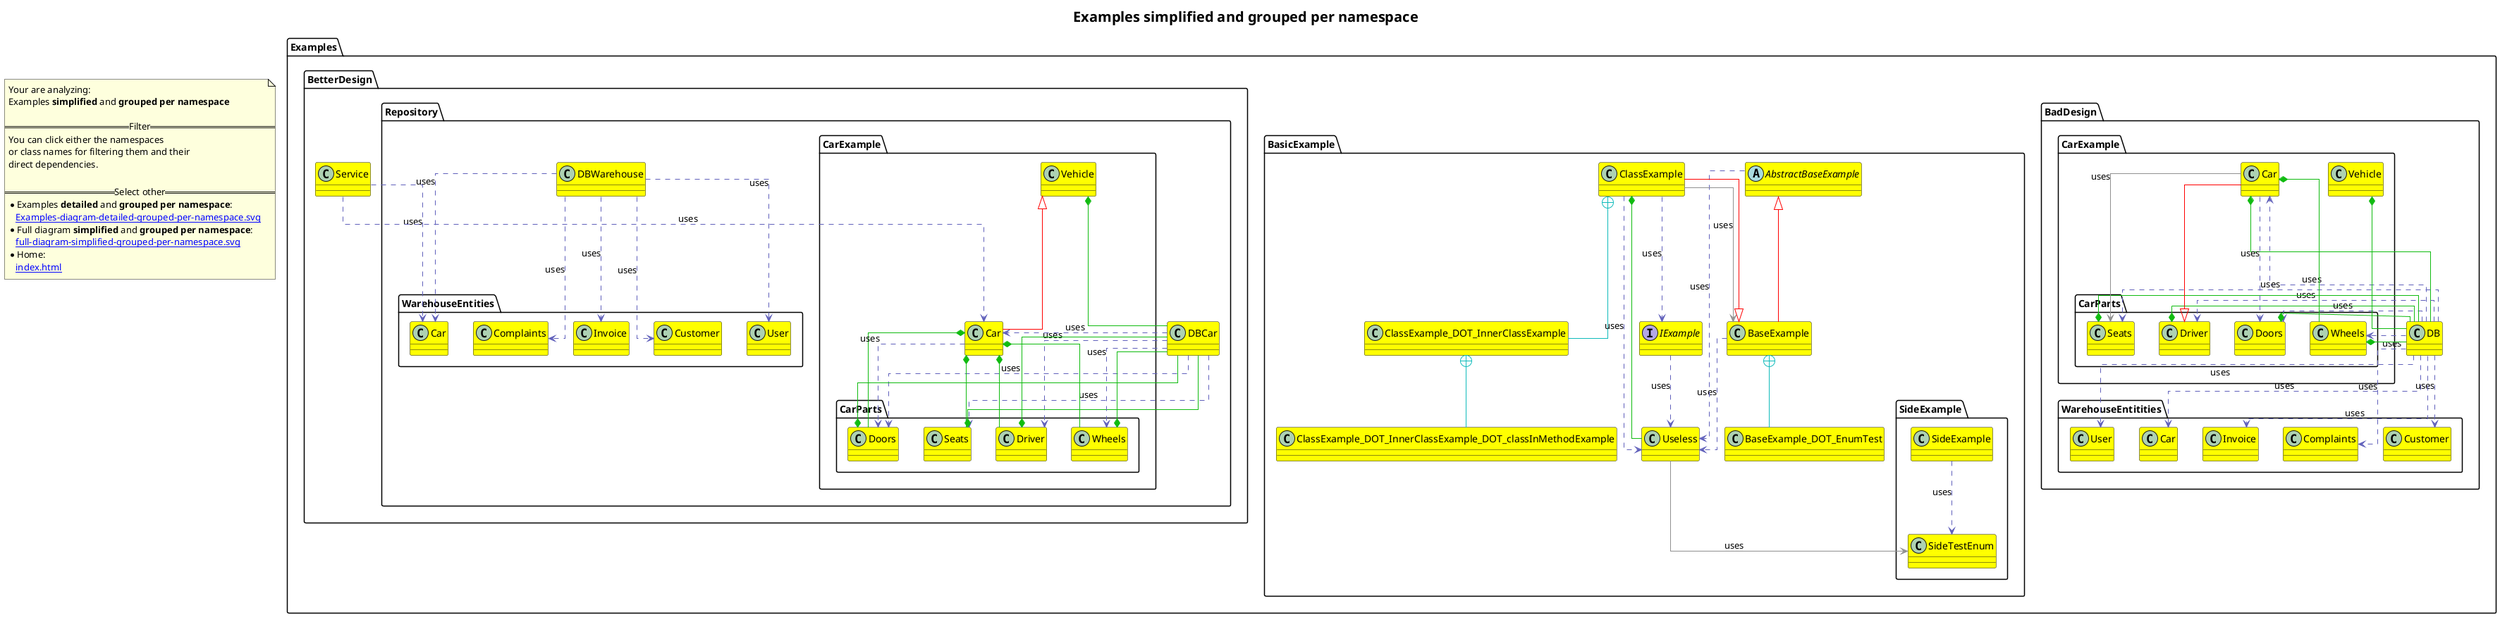 @startuml
skinparam linetype ortho
title <size:20>Examples **simplified** and **grouped per namespace**</size>
note "Your are analyzing:\nExamples **simplified** and **grouped per namespace**\n\n==Filter==\nYou can click either the namespaces \nor class names for filtering them and their\ndirect dependencies.\n\n==Select other==\n* Examples **detailed** and **grouped per namespace**:\n   [[Examples-diagram-detailed-grouped-per-namespace.svg]]\n* Full diagram **simplified** and **grouped per namespace**:\n   [[full-diagram-simplified-grouped-per-namespace.svg]]\n* Home:\n   [[index.html]]" as FloatingNote
namespace Examples [[Examples-diagram-simplified-grouped-per-namespace.svg]] {
namespace Examples.BadDesign [[Examples.BadDesign-diagram-simplified-grouped-per-namespace.svg]] {
  class Examples.BadDesign.DB [[Examples.BadDesign.DB-diagram-simplified-grouped-per-namespace.svg]] #yellow {
  }
'Compared namespace Examples.BadDesign [[Examples.BadDesign-diagram-simplified-grouped-per-namespace.svg]] { with last element of   }
' Closing all previous_sub_namespace_list namespace None because file analysis is finished.
' Closing namespace BadDesign
}
' Closing namespace Examples
}
namespace Examples [[Examples-diagram-simplified-grouped-per-namespace.svg]] {
namespace Examples.BadDesign [[Examples.BadDesign-diagram-simplified-grouped-per-namespace.svg]] {
namespace Examples.BadDesign.CarExample [[Examples.BadDesign.CarExample-diagram-simplified-grouped-per-namespace.svg]] {
    class Examples.BadDesign.CarExample.Vehicle [[Examples.BadDesign.CarExample.Vehicle-diagram-simplified-grouped-per-namespace.svg]] #yellow {
    }
    class Examples.BadDesign.CarExample.Car [[Examples.BadDesign.CarExample.Car-diagram-simplified-grouped-per-namespace.svg]] #yellow {
    }
'Compared namespace Examples.BadDesign.CarExample [[Examples.BadDesign.CarExample-diagram-simplified-grouped-per-namespace.svg]] { with last element of     }
' Closing all previous_sub_namespace_list namespace None because file analysis is finished.
' Closing namespace CarExample
}
' Closing namespace BadDesign
}
' Closing namespace Examples
}
namespace Examples [[Examples-diagram-simplified-grouped-per-namespace.svg]] {
namespace Examples.BadDesign [[Examples.BadDesign-diagram-simplified-grouped-per-namespace.svg]] {
namespace Examples.BadDesign.CarExample [[Examples.BadDesign.CarExample-diagram-simplified-grouped-per-namespace.svg]] {
namespace Examples.BadDesign.CarExample.CarParts [[Examples.BadDesign.CarExample.CarParts-diagram-simplified-grouped-per-namespace.svg]] {
      class Examples.BadDesign.CarExample.CarParts.Driver [[Examples.BadDesign.CarExample.CarParts.Driver-diagram-simplified-grouped-per-namespace.svg]] #yellow {
      }
      class Examples.BadDesign.CarExample.CarParts.Seats [[Examples.BadDesign.CarExample.CarParts.Seats-diagram-simplified-grouped-per-namespace.svg]] #yellow {
      }
      class Examples.BadDesign.CarExample.CarParts.Wheels [[Examples.BadDesign.CarExample.CarParts.Wheels-diagram-simplified-grouped-per-namespace.svg]] #yellow {
      }
      class Examples.BadDesign.CarExample.CarParts.Doors [[Examples.BadDesign.CarExample.CarParts.Doors-diagram-simplified-grouped-per-namespace.svg]] #yellow {
      }
'Compared namespace Examples.BadDesign.CarExample.CarParts [[Examples.BadDesign.CarExample.CarParts-diagram-simplified-grouped-per-namespace.svg]] { with last element of       }
' Closing all previous_sub_namespace_list namespace None because file analysis is finished.
' Closing namespace CarParts
}
' Closing namespace CarExample
}
' Closing namespace BadDesign
}
' Closing namespace Examples
}
namespace Examples [[Examples-diagram-simplified-grouped-per-namespace.svg]] {
namespace Examples.BadDesign [[Examples.BadDesign-diagram-simplified-grouped-per-namespace.svg]] {
namespace Examples.BadDesign.WarehouseEntitities [[Examples.BadDesign.WarehouseEntitities-diagram-simplified-grouped-per-namespace.svg]] {
    class Examples.BadDesign.WarehouseEntitities.Complaints [[Examples.BadDesign.WarehouseEntitities.Complaints-diagram-simplified-grouped-per-namespace.svg]] #yellow {
    }
    class Examples.BadDesign.WarehouseEntitities.Invoice [[Examples.BadDesign.WarehouseEntitities.Invoice-diagram-simplified-grouped-per-namespace.svg]] #yellow {
    }
    class Examples.BadDesign.WarehouseEntitities.Car [[Examples.BadDesign.WarehouseEntitities.Car-diagram-simplified-grouped-per-namespace.svg]] #yellow {
    }
    class Examples.BadDesign.WarehouseEntitities.User [[Examples.BadDesign.WarehouseEntitities.User-diagram-simplified-grouped-per-namespace.svg]] #yellow {
    }
    class Examples.BadDesign.WarehouseEntitities.Customer [[Examples.BadDesign.WarehouseEntitities.Customer-diagram-simplified-grouped-per-namespace.svg]] #yellow {
    }
'Compared namespace Examples.BadDesign.WarehouseEntitities [[Examples.BadDesign.WarehouseEntitities-diagram-simplified-grouped-per-namespace.svg]] { with last element of     }
' Closing all previous_sub_namespace_list namespace None because file analysis is finished.
' Closing namespace WarehouseEntitities
}
' Closing namespace BadDesign
}
' Closing namespace Examples
}
namespace Examples [[Examples-diagram-simplified-grouped-per-namespace.svg]] {
namespace Examples.BasicExample [[Examples.BasicExample-diagram-simplified-grouped-per-namespace.svg]] {
  class Examples.BasicExample.ClassExample_DOT_InnerClassExample [[Examples.BasicExample.ClassExample.InnerClassExample-diagram-simplified-grouped-per-namespace.svg]] #yellow {
  }
  class Examples.BasicExample.Useless [[Examples.BasicExample.Useless-diagram-simplified-grouped-per-namespace.svg]] #yellow {
  }
  class Examples.BasicExample.ClassExample_DOT_InnerClassExample_DOT_classInMethodExample [[Examples.BasicExample.ClassExample.InnerClassExample.classInMethodExample-diagram-simplified-grouped-per-namespace.svg]] #yellow {
  }
  class Examples.BasicExample.BaseExample [[Examples.BasicExample.BaseExample-diagram-simplified-grouped-per-namespace.svg]] #yellow {
  }
  abstract class Examples.BasicExample.AbstractBaseExample [[Examples.BasicExample.AbstractBaseExample-diagram-simplified-grouped-per-namespace.svg]] #yellow {
  }
  class Examples.BasicExample.BaseExample_DOT_EnumTest [[Examples.BasicExample.BaseExample.EnumTest-diagram-simplified-grouped-per-namespace.svg]] #yellow {
  }
  interface Examples.BasicExample.IExample [[Examples.BasicExample.IExample-diagram-simplified-grouped-per-namespace.svg]] #yellow {
  }
  class Examples.BasicExample.ClassExample [[Examples.BasicExample.ClassExample-diagram-simplified-grouped-per-namespace.svg]] #yellow {
  }
'Compared namespace Examples.BasicExample [[Examples.BasicExample-diagram-simplified-grouped-per-namespace.svg]] { with last element of   }
' Closing all previous_sub_namespace_list namespace None because file analysis is finished.
' Closing namespace BasicExample
}
' Closing namespace Examples
}
namespace Examples [[Examples-diagram-simplified-grouped-per-namespace.svg]] {
namespace Examples.BasicExample [[Examples.BasicExample-diagram-simplified-grouped-per-namespace.svg]] {
namespace Examples.BasicExample.SideExample [[Examples.BasicExample.SideExample-diagram-simplified-grouped-per-namespace.svg]] {
    class Examples.BasicExample.SideExample.SideTestEnum [[Examples.BasicExample.SideExample.SideTestEnum-diagram-simplified-grouped-per-namespace.svg]] #yellow {
    }
    class Examples.BasicExample.SideExample.SideExample [[Examples.BasicExample.SideExample.SideExample-diagram-simplified-grouped-per-namespace.svg]] #yellow {
    }
'Compared namespace Examples.BasicExample.SideExample [[Examples.BasicExample.SideExample-diagram-simplified-grouped-per-namespace.svg]] { with last element of     }
' Closing all previous_sub_namespace_list namespace None because file analysis is finished.
' Closing namespace SideExample
}
' Closing namespace BasicExample
}
' Closing namespace Examples
}
namespace Examples [[Examples-diagram-simplified-grouped-per-namespace.svg]] {
namespace Examples.BetterDesign [[Examples.BetterDesign-diagram-simplified-grouped-per-namespace.svg]] {
  class Examples.BetterDesign.Service [[Examples.BetterDesign.Service-diagram-simplified-grouped-per-namespace.svg]] #yellow {
  }
'Compared namespace Examples.BetterDesign [[Examples.BetterDesign-diagram-simplified-grouped-per-namespace.svg]] { with last element of   }
' Closing all previous_sub_namespace_list namespace None because file analysis is finished.
' Closing namespace BetterDesign
}
' Closing namespace Examples
}
namespace Examples [[Examples-diagram-simplified-grouped-per-namespace.svg]] {
namespace Examples.BetterDesign [[Examples.BetterDesign-diagram-simplified-grouped-per-namespace.svg]] {
namespace Examples.BetterDesign.Repository [[Examples.BetterDesign.Repository-diagram-simplified-grouped-per-namespace.svg]] {
    class Examples.BetterDesign.Repository.DBCar [[Examples.BetterDesign.Repository.DBCar-diagram-simplified-grouped-per-namespace.svg]] #yellow {
    }
    class Examples.BetterDesign.Repository.DBWarehouse [[Examples.BetterDesign.Repository.DBWarehouse-diagram-simplified-grouped-per-namespace.svg]] #yellow {
    }
'Compared namespace Examples.BetterDesign.Repository [[Examples.BetterDesign.Repository-diagram-simplified-grouped-per-namespace.svg]] { with last element of     }
' Closing all previous_sub_namespace_list namespace None because file analysis is finished.
' Closing namespace Repository
}
' Closing namespace BetterDesign
}
' Closing namespace Examples
}
namespace Examples [[Examples-diagram-simplified-grouped-per-namespace.svg]] {
namespace Examples.BetterDesign [[Examples.BetterDesign-diagram-simplified-grouped-per-namespace.svg]] {
namespace Examples.BetterDesign.Repository [[Examples.BetterDesign.Repository-diagram-simplified-grouped-per-namespace.svg]] {
namespace Examples.BetterDesign.Repository.CarExample [[Examples.BetterDesign.Repository.CarExample-diagram-simplified-grouped-per-namespace.svg]] {
      class Examples.BetterDesign.Repository.CarExample.Car [[Examples.BetterDesign.Repository.CarExample.Car-diagram-simplified-grouped-per-namespace.svg]] #yellow {
      }
      class Examples.BetterDesign.Repository.CarExample.Vehicle [[Examples.BetterDesign.Repository.CarExample.Vehicle-diagram-simplified-grouped-per-namespace.svg]] #yellow {
      }
'Compared namespace Examples.BetterDesign.Repository.CarExample [[Examples.BetterDesign.Repository.CarExample-diagram-simplified-grouped-per-namespace.svg]] { with last element of       }
' Closing all previous_sub_namespace_list namespace None because file analysis is finished.
' Closing namespace CarExample
}
' Closing namespace Repository
}
' Closing namespace BetterDesign
}
' Closing namespace Examples
}
namespace Examples [[Examples-diagram-simplified-grouped-per-namespace.svg]] {
namespace Examples.BetterDesign [[Examples.BetterDesign-diagram-simplified-grouped-per-namespace.svg]] {
namespace Examples.BetterDesign.Repository [[Examples.BetterDesign.Repository-diagram-simplified-grouped-per-namespace.svg]] {
namespace Examples.BetterDesign.Repository.CarExample [[Examples.BetterDesign.Repository.CarExample-diagram-simplified-grouped-per-namespace.svg]] {
namespace Examples.BetterDesign.Repository.CarExample.CarParts [[Examples.BetterDesign.Repository.CarExample.CarParts-diagram-simplified-grouped-per-namespace.svg]] {
        class Examples.BetterDesign.Repository.CarExample.CarParts.Driver [[Examples.BetterDesign.Repository.CarExample.CarParts.Driver-diagram-simplified-grouped-per-namespace.svg]] #yellow {
        }
        class Examples.BetterDesign.Repository.CarExample.CarParts.Seats [[Examples.BetterDesign.Repository.CarExample.CarParts.Seats-diagram-simplified-grouped-per-namespace.svg]] #yellow {
        }
        class Examples.BetterDesign.Repository.CarExample.CarParts.Doors [[Examples.BetterDesign.Repository.CarExample.CarParts.Doors-diagram-simplified-grouped-per-namespace.svg]] #yellow {
        }
        class Examples.BetterDesign.Repository.CarExample.CarParts.Wheels [[Examples.BetterDesign.Repository.CarExample.CarParts.Wheels-diagram-simplified-grouped-per-namespace.svg]] #yellow {
        }
'Compared namespace Examples.BetterDesign.Repository.CarExample.CarParts [[Examples.BetterDesign.Repository.CarExample.CarParts-diagram-simplified-grouped-per-namespace.svg]] { with last element of         }
' Closing all previous_sub_namespace_list namespace None because file analysis is finished.
' Closing namespace CarParts
}
' Closing namespace CarExample
}
' Closing namespace Repository
}
' Closing namespace BetterDesign
}
' Closing namespace Examples
}
namespace Examples [[Examples-diagram-simplified-grouped-per-namespace.svg]] {
namespace Examples.BetterDesign [[Examples.BetterDesign-diagram-simplified-grouped-per-namespace.svg]] {
namespace Examples.BetterDesign.Repository [[Examples.BetterDesign.Repository-diagram-simplified-grouped-per-namespace.svg]] {
namespace Examples.BetterDesign.Repository.WarehouseEntities [[Examples.BetterDesign.Repository.WarehouseEntities-diagram-simplified-grouped-per-namespace.svg]] {
      class Examples.BetterDesign.Repository.WarehouseEntities.Customer [[Examples.BetterDesign.Repository.WarehouseEntities.Customer-diagram-simplified-grouped-per-namespace.svg]] #yellow {
      }
      class Examples.BetterDesign.Repository.WarehouseEntities.Invoice [[Examples.BetterDesign.Repository.WarehouseEntities.Invoice-diagram-simplified-grouped-per-namespace.svg]] #yellow {
      }
      class Examples.BetterDesign.Repository.WarehouseEntities.Car [[Examples.BetterDesign.Repository.WarehouseEntities.Car-diagram-simplified-grouped-per-namespace.svg]] #yellow {
      }
      class Examples.BetterDesign.Repository.WarehouseEntities.Complaints [[Examples.BetterDesign.Repository.WarehouseEntities.Complaints-diagram-simplified-grouped-per-namespace.svg]] #yellow {
      }
      class Examples.BetterDesign.Repository.WarehouseEntities.User [[Examples.BetterDesign.Repository.WarehouseEntities.User-diagram-simplified-grouped-per-namespace.svg]] #yellow {
      }
'Compared namespace Examples.BetterDesign.Repository.WarehouseEntities [[Examples.BetterDesign.Repository.WarehouseEntities-diagram-simplified-grouped-per-namespace.svg]] { with last element of       }
' Closing all previous_sub_namespace_list namespace None because file analysis is finished.
' Closing namespace WarehouseEntities
}
' Closing namespace Repository
}
' Closing namespace BetterDesign
}
' Closing namespace Examples
}
 ' *************************************** 
 ' *************************************** 
 ' *************************************** 
' Class relations extracted from namespace:
' Examples.BadDesign
Examples.BadDesign.DB .[#6060BB].> Examples.BadDesign.WarehouseEntitities.User  : uses 
Examples.BadDesign.DB .[#6060BB].> Examples.BadDesign.WarehouseEntitities.Customer  : uses 
Examples.BadDesign.DB .[#6060BB].> Examples.BadDesign.WarehouseEntitities.Car  : uses 
Examples.BadDesign.DB .[#6060BB].> Examples.BadDesign.WarehouseEntitities.Invoice  : uses 
Examples.BadDesign.DB .[#6060BB].> Examples.BadDesign.WarehouseEntitities.Complaints  : uses 
Examples.BadDesign.DB .[#6060BB].> Examples.BadDesign.CarExample.Car  : uses 
Examples.BadDesign.DB .[#6060BB].> Examples.BadDesign.CarExample.CarParts.Driver  : uses 
Examples.BadDesign.DB .[#6060BB].> Examples.BadDesign.CarExample.CarParts.Wheels  : uses 
Examples.BadDesign.DB .[#6060BB].> Examples.BadDesign.CarExample.CarParts.Doors  : uses 
Examples.BadDesign.DB .[#6060BB].> Examples.BadDesign.CarExample.CarParts.Seats  : uses 
' Class relations extracted from namespace:
' Examples.BadDesign.CarExample
Examples.BadDesign.CarExample.Vehicle *-[#10BB10]- Examples.BadDesign.DB 
Examples.BadDesign.CarExample.CarParts.Driver <|-[#red]- Examples.BadDesign.CarExample.Car
Examples.BadDesign.CarExample.Car *-[#10BB10]- Examples.BadDesign.CarExample.CarParts.Wheels 
Examples.BadDesign.CarExample.Car *-[#10BB10]- Examples.BadDesign.DB 
Examples.BadDesign.CarExample.Car .[#6060BB].> Examples.BadDesign.CarExample.CarParts.Doors  : uses 
Examples.BadDesign.CarExample.Car -[#909090]-> Examples.BadDesign.CarExample.CarParts.Seats  : uses 
' Class relations extracted from namespace:
' Examples.BadDesign.CarExample.CarParts
Examples.BadDesign.CarExample.CarParts.Driver *-[#10BB10]- Examples.BadDesign.DB 
Examples.BadDesign.CarExample.CarParts.Seats *-[#10BB10]- Examples.BadDesign.DB 
Examples.BadDesign.CarExample.CarParts.Wheels *-[#10BB10]- Examples.BadDesign.DB 
Examples.BadDesign.CarExample.CarParts.Doors *-[#10BB10]- Examples.BadDesign.DB 
' Class relations extracted from namespace:
' Examples.BadDesign.WarehouseEntitities
' Class relations extracted from namespace:
' Examples.BasicExample
Examples.BasicExample.ClassExample_DOT_InnerClassExample +-[#10BBBB]- Examples.BasicExample.ClassExample_DOT_InnerClassExample_DOT_classInMethodExample 
Examples.BasicExample.ClassExample.InnerClassExample .[#6060BB].> Examples.BasicExample.Useless  : uses 
Examples.BasicExample.Useless -[#909090]-> Examples.BasicExample.SideExample.SideTestEnum  : uses 
Examples.BasicExample.AbstractBaseExample <|-[#red]- Examples.BasicExample.BaseExample
Examples.BasicExample.BaseExample +-[#10BBBB]- Examples.BasicExample.BaseExample_DOT_EnumTest 
Examples.BasicExample.BaseExample .[#6060BB].> Examples.BasicExample.Useless  : uses 
Examples.BasicExample.AbstractBaseExample .[#6060BB].> Examples.BasicExample.Useless  : uses 
Examples.BasicExample.IExample .[#6060BB].> Examples.BasicExample.Useless  : uses 
Examples.BasicExample.BaseExample <|-[#red]- Examples.BasicExample.ClassExample
Examples.BasicExample.ClassExample +-[#10BBBB]- Examples.BasicExample.ClassExample_DOT_InnerClassExample 
Examples.BasicExample.ClassExample *-[#10BB10]- Examples.BasicExample.Useless 
Examples.BasicExample.ClassExample *-[#10BB10]- Examples.BasicExample.BaseExample.EnumTest 
Examples.BasicExample.ClassExample .[#6060BB].> Examples.BasicExample.Useless  : uses 
Examples.BasicExample.ClassExample -[#909090]-> Examples.BasicExample.BaseExample  : uses 
Examples.BasicExample.ClassExample .[#6060BB].> Examples.BasicExample.IExample  : uses 
' Class relations extracted from namespace:
' Examples.BasicExample.SideExample
Examples.BasicExample.SideExample.SideExample .[#6060BB].> Examples.BasicExample.SideExample.SideTestEnum  : uses 
' Class relations extracted from namespace:
' Examples.BetterDesign
Examples.BetterDesign.Service .[#6060BB].> Examples.BetterDesign.Repository.WarehouseEntities.Car  : uses 
Examples.BetterDesign.Service .[#6060BB].> Examples.BetterDesign.Repository.CarExample.Car  : uses 
' Class relations extracted from namespace:
' Examples.BetterDesign.Repository
Examples.BetterDesign.Repository.DBCar .[#6060BB].> Examples.BetterDesign.Repository.CarExample.CarParts.Driver  : uses 
Examples.BetterDesign.Repository.DBCar .[#6060BB].> Examples.BetterDesign.Repository.CarExample.Car  : uses 
Examples.BetterDesign.Repository.DBCar .[#6060BB].> Examples.BetterDesign.Repository.CarExample.CarParts.Seats  : uses 
Examples.BetterDesign.Repository.DBCar .[#6060BB].> Examples.BetterDesign.Repository.CarExample.CarParts.Doors  : uses 
Examples.BetterDesign.Repository.DBCar .[#6060BB].> Examples.BetterDesign.Repository.CarExample.CarParts.Wheels  : uses 
Examples.BetterDesign.Repository.DBWarehouse .[#6060BB].> Examples.BetterDesign.Repository.WarehouseEntities.Customer  : uses 
Examples.BetterDesign.Repository.DBWarehouse .[#6060BB].> Examples.BetterDesign.Repository.WarehouseEntities.Invoice  : uses 
Examples.BetterDesign.Repository.DBWarehouse .[#6060BB].> Examples.BetterDesign.Repository.WarehouseEntities.Car  : uses 
Examples.BetterDesign.Repository.DBWarehouse .[#6060BB].> Examples.BetterDesign.Repository.WarehouseEntities.Complaints  : uses 
Examples.BetterDesign.Repository.DBWarehouse .[#6060BB].> Examples.BetterDesign.Repository.WarehouseEntities.User  : uses 
' Class relations extracted from namespace:
' Examples.BetterDesign.Repository.CarExample
Examples.BetterDesign.Repository.CarExample.Vehicle <|-[#red]- Examples.BetterDesign.Repository.CarExample.Car
Examples.BetterDesign.Repository.CarExample.Car *-[#10BB10]- Examples.BetterDesign.Repository.CarExample.CarParts.Wheels 
Examples.BetterDesign.Repository.CarExample.Car *-[#10BB10]- Examples.BetterDesign.Repository.CarExample.CarParts.Seats 
Examples.BetterDesign.Repository.CarExample.Car *-[#10BB10]- Examples.BetterDesign.Repository.CarExample.CarParts.Driver 
Examples.BetterDesign.Repository.CarExample.Car *-[#10BB10]- Examples.BetterDesign.Repository.CarExample.CarParts.Doors 
Examples.BetterDesign.Repository.CarExample.Car .[#6060BB].> Examples.BetterDesign.Repository.CarExample.CarParts.Doors  : uses 
Examples.BetterDesign.Repository.CarExample.Vehicle *-[#10BB10]- Examples.BetterDesign.Repository.DBCar 
' Class relations extracted from namespace:
' Examples.BetterDesign.Repository.CarExample.CarParts
Examples.BetterDesign.Repository.CarExample.CarParts.Driver *-[#10BB10]- Examples.BetterDesign.Repository.DBCar 
Examples.BetterDesign.Repository.CarExample.CarParts.Seats *-[#10BB10]- Examples.BetterDesign.Repository.DBCar 
Examples.BetterDesign.Repository.CarExample.CarParts.Doors *-[#10BB10]- Examples.BetterDesign.Repository.DBCar 
Examples.BetterDesign.Repository.CarExample.CarParts.Wheels *-[#10BB10]- Examples.BetterDesign.Repository.DBCar 
' Class relations extracted from namespace:
' Examples.BetterDesign.Repository.WarehouseEntities
@enduml